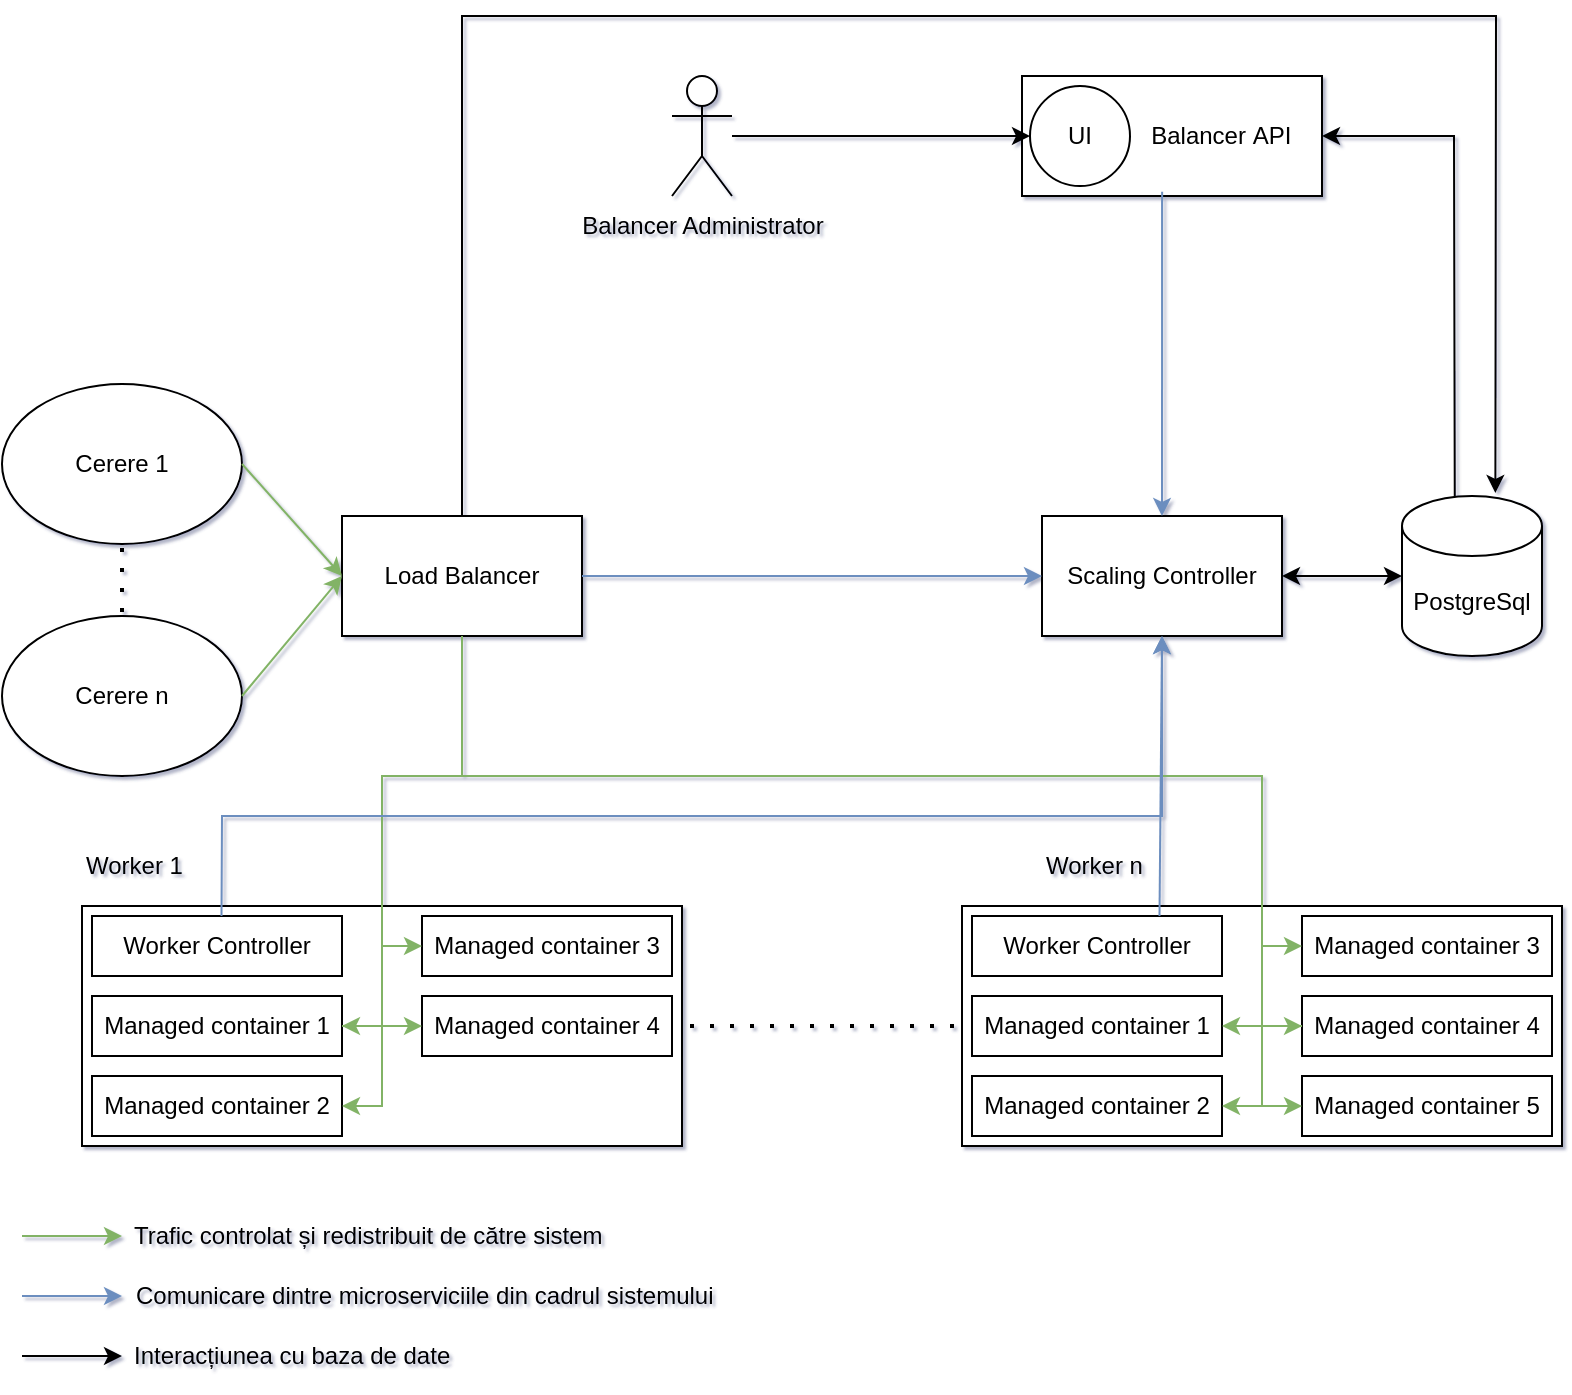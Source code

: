 <mxfile version="24.7.4">
  <diagram id="dFSEmgIlatqLbQOFzwdS" name="Page-1">
    <mxGraphModel dx="1223" dy="714" grid="1" gridSize="10" guides="1" tooltips="1" connect="1" arrows="1" fold="1" page="1" pageScale="1" pageWidth="850" pageHeight="1100" math="0" shadow="1">
      <root>
        <mxCell id="0" />
        <mxCell id="1" parent="0" />
        <mxCell id="knGnKSw78JdQFl1_DNy8-3" value="Load Balancer" style="rounded=0;whiteSpace=wrap;html=1;" parent="1" vertex="1">
          <mxGeometry x="230" y="350" width="120" height="60" as="geometry" />
        </mxCell>
        <mxCell id="knGnKSw78JdQFl1_DNy8-4" value="PostgreSql" style="shape=cylinder3;whiteSpace=wrap;html=1;boundedLbl=1;backgroundOutline=1;size=15;rounded=0;" parent="1" vertex="1">
          <mxGeometry x="760" y="340" width="70" height="80" as="geometry" />
        </mxCell>
        <mxCell id="knGnKSw78JdQFl1_DNy8-5" value="" style="rounded=0;whiteSpace=wrap;html=1;align=left;" parent="1" vertex="1">
          <mxGeometry x="100" y="545" width="300" height="120" as="geometry" />
        </mxCell>
        <mxCell id="knGnKSw78JdQFl1_DNy8-6" value="Worker 1" style="text;html=1;strokeColor=none;fillColor=none;align=left;verticalAlign=middle;whiteSpace=wrap;rounded=0;" parent="1" vertex="1">
          <mxGeometry x="100" y="510" width="60" height="30" as="geometry" />
        </mxCell>
        <mxCell id="knGnKSw78JdQFl1_DNy8-7" value="Worker Controller" style="rounded=0;whiteSpace=wrap;html=1;" parent="1" vertex="1">
          <mxGeometry x="105" y="550" width="125" height="30" as="geometry" />
        </mxCell>
        <mxCell id="knGnKSw78JdQFl1_DNy8-8" value="Managed container 1" style="rounded=0;whiteSpace=wrap;html=1;" parent="1" vertex="1">
          <mxGeometry x="105" y="590" width="125" height="30" as="geometry" />
        </mxCell>
        <mxCell id="knGnKSw78JdQFl1_DNy8-9" value="Managed container 2" style="rounded=0;whiteSpace=wrap;html=1;" parent="1" vertex="1">
          <mxGeometry x="105" y="630" width="125" height="30" as="geometry" />
        </mxCell>
        <mxCell id="knGnKSw78JdQFl1_DNy8-10" value="Managed container 3" style="rounded=0;whiteSpace=wrap;html=1;" parent="1" vertex="1">
          <mxGeometry x="270" y="550" width="125" height="30" as="geometry" />
        </mxCell>
        <mxCell id="knGnKSw78JdQFl1_DNy8-11" value="Managed container 4" style="rounded=0;whiteSpace=wrap;html=1;" parent="1" vertex="1">
          <mxGeometry x="270" y="590" width="125" height="30" as="geometry" />
        </mxCell>
        <mxCell id="knGnKSw78JdQFl1_DNy8-12" value="" style="rounded=0;whiteSpace=wrap;html=1;align=left;" parent="1" vertex="1">
          <mxGeometry x="540" y="545" width="300" height="120" as="geometry" />
        </mxCell>
        <mxCell id="knGnKSw78JdQFl1_DNy8-13" value="Worker n" style="text;html=1;strokeColor=none;fillColor=none;align=left;verticalAlign=middle;whiteSpace=wrap;rounded=0;" parent="1" vertex="1">
          <mxGeometry x="580" y="510" width="60" height="30" as="geometry" />
        </mxCell>
        <mxCell id="knGnKSw78JdQFl1_DNy8-14" value="Worker Controller" style="rounded=0;whiteSpace=wrap;html=1;" parent="1" vertex="1">
          <mxGeometry x="545" y="550" width="125" height="30" as="geometry" />
        </mxCell>
        <mxCell id="knGnKSw78JdQFl1_DNy8-15" value="Managed container 1" style="rounded=0;whiteSpace=wrap;html=1;" parent="1" vertex="1">
          <mxGeometry x="545" y="590" width="125" height="30" as="geometry" />
        </mxCell>
        <mxCell id="knGnKSw78JdQFl1_DNy8-16" value="Managed container 2" style="rounded=0;whiteSpace=wrap;html=1;" parent="1" vertex="1">
          <mxGeometry x="545" y="630" width="125" height="30" as="geometry" />
        </mxCell>
        <mxCell id="knGnKSw78JdQFl1_DNy8-17" value="Managed container 3" style="rounded=0;whiteSpace=wrap;html=1;" parent="1" vertex="1">
          <mxGeometry x="710" y="550" width="125" height="30" as="geometry" />
        </mxCell>
        <mxCell id="knGnKSw78JdQFl1_DNy8-18" value="Managed container 4" style="rounded=0;whiteSpace=wrap;html=1;" parent="1" vertex="1">
          <mxGeometry x="710" y="590" width="125" height="30" as="geometry" />
        </mxCell>
        <mxCell id="knGnKSw78JdQFl1_DNy8-19" value="Managed container 5" style="rounded=0;whiteSpace=wrap;html=1;" parent="1" vertex="1">
          <mxGeometry x="710" y="630" width="125" height="30" as="geometry" />
        </mxCell>
        <mxCell id="knGnKSw78JdQFl1_DNy8-24" value="" style="endArrow=none;dashed=1;html=1;dashPattern=1 4;strokeWidth=2;rounded=0;entryX=0;entryY=0.5;entryDx=0;entryDy=0;" parent="1" target="knGnKSw78JdQFl1_DNy8-12" edge="1">
          <mxGeometry width="50" height="50" relative="1" as="geometry">
            <mxPoint x="404" y="605" as="sourcePoint" />
            <mxPoint x="560" y="610" as="targetPoint" />
          </mxGeometry>
        </mxCell>
        <mxCell id="Y7V88AtCgE-KLZqyX0Jm-5" value="Cerere n" style="ellipse;whiteSpace=wrap;html=1;rounded=0;" parent="1" vertex="1">
          <mxGeometry x="60" y="400" width="120" height="80" as="geometry" />
        </mxCell>
        <mxCell id="Y7V88AtCgE-KLZqyX0Jm-4" value="Cerere 1" style="ellipse;whiteSpace=wrap;html=1;rounded=0;" parent="1" vertex="1">
          <mxGeometry x="60" y="284" width="120" height="80" as="geometry" />
        </mxCell>
        <mxCell id="Y7V88AtCgE-KLZqyX0Jm-7" value="" style="endArrow=classic;html=1;rounded=0;exitX=1;exitY=0.5;exitDx=0;exitDy=0;entryX=0;entryY=0.5;entryDx=0;entryDy=0;fillColor=#d5e8d4;strokeColor=#82b366;" parent="1" source="Y7V88AtCgE-KLZqyX0Jm-4" target="knGnKSw78JdQFl1_DNy8-3" edge="1">
          <mxGeometry width="50" height="50" relative="1" as="geometry">
            <mxPoint x="440" y="450" as="sourcePoint" />
            <mxPoint x="490" y="400" as="targetPoint" />
          </mxGeometry>
        </mxCell>
        <mxCell id="Y7V88AtCgE-KLZqyX0Jm-8" value="" style="endArrow=classic;html=1;rounded=0;exitX=0.5;exitY=1;exitDx=0;exitDy=0;entryX=1;entryY=0.5;entryDx=0;entryDy=0;fillColor=#d5e8d4;strokeColor=#82b366;" parent="1" source="knGnKSw78JdQFl1_DNy8-3" target="knGnKSw78JdQFl1_DNy8-16" edge="1">
          <mxGeometry width="50" height="50" relative="1" as="geometry">
            <mxPoint x="470" y="440" as="sourcePoint" />
            <mxPoint x="720" y="500" as="targetPoint" />
            <Array as="points">
              <mxPoint x="290" y="480" />
              <mxPoint x="690" y="480" />
              <mxPoint x="690" y="645" />
            </Array>
          </mxGeometry>
        </mxCell>
        <mxCell id="Y7V88AtCgE-KLZqyX0Jm-9" value="" style="endArrow=classic;html=1;rounded=0;entryX=0;entryY=0.5;entryDx=0;entryDy=0;fillColor=#d5e8d4;strokeColor=#82b366;" parent="1" target="knGnKSw78JdQFl1_DNy8-19" edge="1">
          <mxGeometry width="50" height="50" relative="1" as="geometry">
            <mxPoint x="290" y="410" as="sourcePoint" />
            <mxPoint x="700" y="655" as="targetPoint" />
            <Array as="points">
              <mxPoint x="290" y="480" />
              <mxPoint x="690" y="480" />
              <mxPoint x="690" y="645" />
              <mxPoint x="710" y="645" />
            </Array>
          </mxGeometry>
        </mxCell>
        <mxCell id="Y7V88AtCgE-KLZqyX0Jm-10" value="" style="endArrow=classic;html=1;rounded=0;exitX=0.5;exitY=1;exitDx=0;exitDy=0;entryX=0;entryY=0.5;entryDx=0;entryDy=0;fillColor=#d5e8d4;strokeColor=#82b366;" parent="1" source="knGnKSw78JdQFl1_DNy8-3" target="knGnKSw78JdQFl1_DNy8-18" edge="1">
          <mxGeometry width="50" height="50" relative="1" as="geometry">
            <mxPoint x="472" y="430" as="sourcePoint" />
            <mxPoint x="740" y="655" as="targetPoint" />
            <Array as="points">
              <mxPoint x="290" y="480" />
              <mxPoint x="690" y="480" />
              <mxPoint x="690" y="605" />
              <mxPoint x="710" y="605" />
            </Array>
          </mxGeometry>
        </mxCell>
        <mxCell id="Y7V88AtCgE-KLZqyX0Jm-11" value="" style="endArrow=classic;html=1;rounded=0;exitX=0.5;exitY=1;exitDx=0;exitDy=0;entryX=1;entryY=0.5;entryDx=0;entryDy=0;fillColor=#d5e8d4;strokeColor=#82b366;" parent="1" source="knGnKSw78JdQFl1_DNy8-3" target="knGnKSw78JdQFl1_DNy8-15" edge="1">
          <mxGeometry width="50" height="50" relative="1" as="geometry">
            <mxPoint x="472" y="430" as="sourcePoint" />
            <mxPoint x="740" y="615" as="targetPoint" />
            <Array as="points">
              <mxPoint x="290" y="480" />
              <mxPoint x="690" y="480" />
              <mxPoint x="690" y="605" />
              <mxPoint x="710" y="605" />
            </Array>
          </mxGeometry>
        </mxCell>
        <mxCell id="Y7V88AtCgE-KLZqyX0Jm-12" value="" style="endArrow=classic;html=1;rounded=0;exitX=0.5;exitY=1;exitDx=0;exitDy=0;entryX=0;entryY=0.5;entryDx=0;entryDy=0;fillColor=#d5e8d4;strokeColor=#82b366;" parent="1" source="knGnKSw78JdQFl1_DNy8-3" target="knGnKSw78JdQFl1_DNy8-17" edge="1">
          <mxGeometry width="50" height="50" relative="1" as="geometry">
            <mxPoint x="482" y="440" as="sourcePoint" />
            <mxPoint x="700" y="615" as="targetPoint" />
            <Array as="points">
              <mxPoint x="290" y="480" />
              <mxPoint x="690" y="480" />
              <mxPoint x="690" y="565" />
              <mxPoint x="710" y="565" />
            </Array>
          </mxGeometry>
        </mxCell>
        <mxCell id="Y7V88AtCgE-KLZqyX0Jm-13" value="" style="endArrow=classic;html=1;rounded=0;entryX=1;entryY=0.5;entryDx=0;entryDy=0;fillColor=#d5e8d4;strokeColor=#82b366;" parent="1" target="knGnKSw78JdQFl1_DNy8-9" edge="1">
          <mxGeometry width="50" height="50" relative="1" as="geometry">
            <mxPoint x="290" y="410" as="sourcePoint" />
            <mxPoint x="300" y="450" as="targetPoint" />
            <Array as="points">
              <mxPoint x="290" y="480" />
              <mxPoint x="250" y="480" />
              <mxPoint x="250" y="645" />
              <mxPoint x="230" y="645" />
            </Array>
          </mxGeometry>
        </mxCell>
        <mxCell id="Y7V88AtCgE-KLZqyX0Jm-14" value="" style="endArrow=classic;html=1;rounded=0;exitX=0.5;exitY=1;exitDx=0;exitDy=0;entryX=1;entryY=0.5;entryDx=0;entryDy=0;fillColor=#d5e8d4;strokeColor=#82b366;" parent="1" source="knGnKSw78JdQFl1_DNy8-3" target="knGnKSw78JdQFl1_DNy8-8" edge="1">
          <mxGeometry width="50" height="50" relative="1" as="geometry">
            <mxPoint x="472" y="430" as="sourcePoint" />
            <mxPoint x="220" y="655" as="targetPoint" />
            <Array as="points">
              <mxPoint x="290" y="480" />
              <mxPoint x="250" y="480" />
              <mxPoint x="250" y="605" />
              <mxPoint x="230" y="605" />
            </Array>
          </mxGeometry>
        </mxCell>
        <mxCell id="Y7V88AtCgE-KLZqyX0Jm-15" value="" style="endArrow=classic;html=1;rounded=0;exitX=0.5;exitY=1;exitDx=0;exitDy=0;entryX=0;entryY=0.5;entryDx=0;entryDy=0;fillColor=#d5e8d4;strokeColor=#82b366;" parent="1" source="knGnKSw78JdQFl1_DNy8-3" target="knGnKSw78JdQFl1_DNy8-11" edge="1">
          <mxGeometry width="50" height="50" relative="1" as="geometry">
            <mxPoint x="482" y="440" as="sourcePoint" />
            <mxPoint x="220" y="615" as="targetPoint" />
            <Array as="points">
              <mxPoint x="290" y="480" />
              <mxPoint x="250" y="480" />
              <mxPoint x="250" y="605" />
              <mxPoint x="230" y="605" />
            </Array>
          </mxGeometry>
        </mxCell>
        <mxCell id="Y7V88AtCgE-KLZqyX0Jm-16" value="" style="endArrow=classic;html=1;rounded=0;entryX=0;entryY=0.5;entryDx=0;entryDy=0;fillColor=#d5e8d4;strokeColor=#82b366;exitX=0.5;exitY=1;exitDx=0;exitDy=0;" parent="1" source="knGnKSw78JdQFl1_DNy8-3" target="knGnKSw78JdQFl1_DNy8-10" edge="1">
          <mxGeometry width="50" height="50" relative="1" as="geometry">
            <mxPoint x="460" y="420" as="sourcePoint" />
            <mxPoint x="260" y="615" as="targetPoint" />
            <Array as="points">
              <mxPoint x="290" y="480" />
              <mxPoint x="250" y="480" />
              <mxPoint x="250" y="565" />
            </Array>
          </mxGeometry>
        </mxCell>
        <mxCell id="2" value="Scaling Controller" style="rounded=0;whiteSpace=wrap;html=1;" parent="1" vertex="1">
          <mxGeometry x="580" y="350" width="120" height="60" as="geometry" />
        </mxCell>
        <mxCell id="7" value="" style="group;spacingRight=22;spacingLeft=0;" parent="1" vertex="1" connectable="0">
          <mxGeometry x="570" y="130" width="160" height="60" as="geometry" />
        </mxCell>
        <mxCell id="Y7V88AtCgE-KLZqyX0Jm-1" value="Balancer&lt;span style=&quot;background-color: initial;&quot;&gt;&amp;nbsp;API&amp;nbsp; &amp;nbsp;&amp;nbsp;&lt;/span&gt;" style="rounded=0;whiteSpace=wrap;html=1;align=right;" parent="7" vertex="1">
          <mxGeometry width="150" height="60" as="geometry" />
        </mxCell>
        <mxCell id="knGnKSw78JdQFl1_DNy8-1" value="UI" style="ellipse;whiteSpace=wrap;html=1;aspect=fixed;rounded=0;" parent="7" vertex="1">
          <mxGeometry x="4" y="5" width="50" height="50" as="geometry" />
        </mxCell>
        <mxCell id="10" value="" style="endArrow=classic;html=1;rounded=0;fillColor=#dae8fc;strokeColor=#6c8ebf;exitX=0.467;exitY=0.965;exitDx=0;exitDy=0;entryX=0.5;entryY=0;entryDx=0;entryDy=0;exitPerimeter=0;" parent="1" source="Y7V88AtCgE-KLZqyX0Jm-1" target="2" edge="1">
          <mxGeometry width="50" height="50" relative="1" as="geometry">
            <mxPoint x="40" y="50" as="sourcePoint" />
            <mxPoint x="690" y="330" as="targetPoint" />
          </mxGeometry>
        </mxCell>
        <mxCell id="28" value="" style="endArrow=classic;startArrow=classic;html=1;rounded=0;exitX=0;exitY=0.5;exitDx=0;exitDy=0;exitPerimeter=0;entryX=1;entryY=0.5;entryDx=0;entryDy=0;" parent="1" source="knGnKSw78JdQFl1_DNy8-4" target="2" edge="1">
          <mxGeometry width="50" height="50" relative="1" as="geometry">
            <mxPoint x="380" y="410" as="sourcePoint" />
            <mxPoint x="430" y="360" as="targetPoint" />
          </mxGeometry>
        </mxCell>
        <mxCell id="33" value="" style="endArrow=classic;html=1;rounded=0;fillColor=#dae8fc;strokeColor=#6c8ebf;exitX=1;exitY=0.5;exitDx=0;exitDy=0;entryX=0;entryY=0.5;entryDx=0;entryDy=0;" parent="1" source="knGnKSw78JdQFl1_DNy8-3" target="2" edge="1">
          <mxGeometry width="50" height="50" relative="1" as="geometry">
            <mxPoint x="590" y="430" as="sourcePoint" />
            <mxPoint x="360" y="430" as="targetPoint" />
          </mxGeometry>
        </mxCell>
        <mxCell id="34" value="" style="endArrow=classic;html=1;rounded=0;exitX=1;exitY=0.5;exitDx=0;exitDy=0;entryX=0;entryY=0.5;entryDx=0;entryDy=0;fillColor=#d5e8d4;strokeColor=#82b366;" parent="1" source="Y7V88AtCgE-KLZqyX0Jm-5" target="knGnKSw78JdQFl1_DNy8-3" edge="1">
          <mxGeometry width="50" height="50" relative="1" as="geometry">
            <mxPoint x="190.0" y="350" as="sourcePoint" />
            <mxPoint x="240" y="405" as="targetPoint" />
          </mxGeometry>
        </mxCell>
        <mxCell id="35" value="" style="endArrow=none;dashed=1;html=1;dashPattern=1 4;strokeWidth=2;rounded=0;entryX=0.5;entryY=0;entryDx=0;entryDy=0;" parent="1" target="Y7V88AtCgE-KLZqyX0Jm-5" edge="1">
          <mxGeometry width="50" height="50" relative="1" as="geometry">
            <mxPoint x="120" y="366" as="sourcePoint" />
            <mxPoint x="570" y="620" as="targetPoint" />
          </mxGeometry>
        </mxCell>
        <mxCell id="tov9AkVuQmoDXsoab4Kx-35" value="" style="shape=umlActor;verticalLabelPosition=bottom;verticalAlign=top;html=1;outlineConnect=0;align=center;" parent="1" vertex="1">
          <mxGeometry x="395" y="130" width="30" height="60" as="geometry" />
        </mxCell>
        <mxCell id="tov9AkVuQmoDXsoab4Kx-36" value="" style="endArrow=classic;html=1;rounded=0;entryX=0;entryY=0.5;entryDx=0;entryDy=0;" parent="1" source="tov9AkVuQmoDXsoab4Kx-35" target="knGnKSw78JdQFl1_DNy8-1" edge="1">
          <mxGeometry width="50" height="50" relative="1" as="geometry">
            <mxPoint x="450" y="170" as="sourcePoint" />
            <mxPoint x="550" y="130" as="targetPoint" />
          </mxGeometry>
        </mxCell>
        <mxCell id="tov9AkVuQmoDXsoab4Kx-37" value="" style="endArrow=classic;html=1;rounded=0;exitX=0.5;exitY=0;exitDx=0;exitDy=0;entryX=0.667;entryY=-0.019;entryDx=0;entryDy=0;entryPerimeter=0;" parent="1" source="knGnKSw78JdQFl1_DNy8-3" target="knGnKSw78JdQFl1_DNy8-4" edge="1">
          <mxGeometry width="50" height="50" relative="1" as="geometry">
            <mxPoint x="400" y="470" as="sourcePoint" />
            <mxPoint x="450" y="420" as="targetPoint" />
            <Array as="points">
              <mxPoint x="290" y="100" />
              <mxPoint x="807" y="100" />
            </Array>
          </mxGeometry>
        </mxCell>
        <mxCell id="tov9AkVuQmoDXsoab4Kx-38" value="" style="endArrow=classic;html=1;rounded=0;exitX=0.377;exitY=0.005;exitDx=0;exitDy=0;exitPerimeter=0;entryX=1;entryY=0.5;entryDx=0;entryDy=0;" parent="1" source="knGnKSw78JdQFl1_DNy8-4" target="Y7V88AtCgE-KLZqyX0Jm-1" edge="1">
          <mxGeometry width="50" height="50" relative="1" as="geometry">
            <mxPoint x="400" y="470" as="sourcePoint" />
            <mxPoint x="450" y="420" as="targetPoint" />
            <Array as="points">
              <mxPoint x="786" y="160" />
            </Array>
          </mxGeometry>
        </mxCell>
        <mxCell id="tov9AkVuQmoDXsoab4Kx-39" value="" style="endArrow=classic;html=1;rounded=0;fillColor=#dae8fc;strokeColor=#6c8ebf;exitX=0.75;exitY=0;exitDx=0;exitDy=0;entryX=0.5;entryY=1;entryDx=0;entryDy=0;" parent="1" source="knGnKSw78JdQFl1_DNy8-14" target="2" edge="1">
          <mxGeometry width="50" height="50" relative="1" as="geometry">
            <mxPoint x="360" y="390" as="sourcePoint" />
            <mxPoint x="590" y="390" as="targetPoint" />
          </mxGeometry>
        </mxCell>
        <mxCell id="tov9AkVuQmoDXsoab4Kx-40" value="" style="endArrow=classic;html=1;rounded=0;fillColor=#dae8fc;strokeColor=#6c8ebf;exitX=0.518;exitY=0;exitDx=0;exitDy=0;entryX=0.5;entryY=1;entryDx=0;entryDy=0;exitPerimeter=0;" parent="1" source="knGnKSw78JdQFl1_DNy8-7" target="2" edge="1">
          <mxGeometry width="50" height="50" relative="1" as="geometry">
            <mxPoint x="360" y="390" as="sourcePoint" />
            <mxPoint x="640" y="420" as="targetPoint" />
            <Array as="points">
              <mxPoint x="170" y="500" />
              <mxPoint x="640" y="500" />
            </Array>
          </mxGeometry>
        </mxCell>
        <mxCell id="tov9AkVuQmoDXsoab4Kx-41" value="" style="endArrow=classic;html=1;rounded=0;exitX=1;exitY=0.5;exitDx=0;exitDy=0;fillColor=#d5e8d4;strokeColor=#82b366;" parent="1" edge="1">
          <mxGeometry width="50" height="50" relative="1" as="geometry">
            <mxPoint x="70" y="710" as="sourcePoint" />
            <mxPoint x="120" y="710" as="targetPoint" />
          </mxGeometry>
        </mxCell>
        <mxCell id="tov9AkVuQmoDXsoab4Kx-42" value="" style="endArrow=classic;html=1;rounded=0;fillColor=#dae8fc;strokeColor=#6c8ebf;exitX=1;exitY=0.5;exitDx=0;exitDy=0;" parent="1" edge="1">
          <mxGeometry width="50" height="50" relative="1" as="geometry">
            <mxPoint x="70" y="740" as="sourcePoint" />
            <mxPoint x="120" y="740" as="targetPoint" />
          </mxGeometry>
        </mxCell>
        <mxCell id="tov9AkVuQmoDXsoab4Kx-43" value="" style="endArrow=classic;html=1;rounded=0;" parent="1" edge="1">
          <mxGeometry width="50" height="50" relative="1" as="geometry">
            <mxPoint x="70" y="770" as="sourcePoint" />
            <mxPoint x="120" y="770" as="targetPoint" />
          </mxGeometry>
        </mxCell>
        <mxCell id="tov9AkVuQmoDXsoab4Kx-44" value="Trafic controlat și redistribuit de către sistem" style="text;html=1;align=left;verticalAlign=middle;whiteSpace=wrap;rounded=0;" parent="1" vertex="1">
          <mxGeometry x="124" y="695" width="556" height="30" as="geometry" />
        </mxCell>
        <mxCell id="tov9AkVuQmoDXsoab4Kx-46" value="Comunicare dintre microserviciile din cadrul sistemului" style="text;html=1;align=left;verticalAlign=middle;whiteSpace=wrap;rounded=0;" parent="1" vertex="1">
          <mxGeometry x="125" y="725" width="565" height="30" as="geometry" />
        </mxCell>
        <mxCell id="tov9AkVuQmoDXsoab4Kx-47" value="Interacțiunea cu baza de date" style="text;html=1;align=left;verticalAlign=middle;whiteSpace=wrap;rounded=0;" parent="1" vertex="1">
          <mxGeometry x="124" y="755" width="606" height="30" as="geometry" />
        </mxCell>
        <mxCell id="tov9AkVuQmoDXsoab4Kx-48" value="Balancer Administrator" style="text;html=1;align=center;verticalAlign=middle;whiteSpace=wrap;rounded=0;" parent="1" vertex="1">
          <mxGeometry x="325.63" y="190" width="168.75" height="30" as="geometry" />
        </mxCell>
      </root>
    </mxGraphModel>
  </diagram>
</mxfile>
